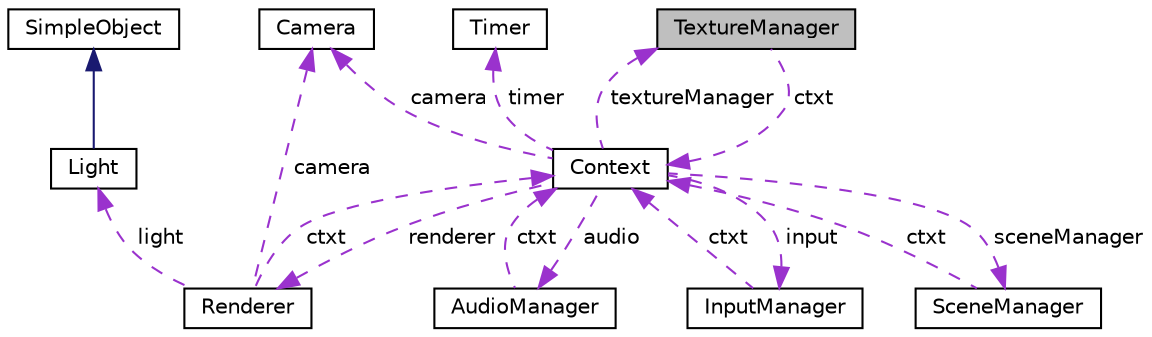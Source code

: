 digraph "TextureManager"
{
  edge [fontname="Helvetica",fontsize="10",labelfontname="Helvetica",labelfontsize="10"];
  node [fontname="Helvetica",fontsize="10",shape=record];
  Node1 [label="TextureManager",height=0.2,width=0.4,color="black", fillcolor="grey75", style="filled" fontcolor="black"];
  Node2 -> Node1 [dir="back",color="darkorchid3",fontsize="10",style="dashed",label=" ctxt" ,fontname="Helvetica"];
  Node2 [label="Context",height=0.2,width=0.4,color="black", fillcolor="white", style="filled",URL="$class_context.html"];
  Node3 -> Node2 [dir="back",color="darkorchid3",fontsize="10",style="dashed",label=" renderer" ,fontname="Helvetica"];
  Node3 [label="Renderer",height=0.2,width=0.4,color="black", fillcolor="white", style="filled",URL="$class_renderer.html"];
  Node4 -> Node3 [dir="back",color="darkorchid3",fontsize="10",style="dashed",label=" light" ,fontname="Helvetica"];
  Node4 [label="Light",height=0.2,width=0.4,color="black", fillcolor="white", style="filled",URL="$class_light.html"];
  Node5 -> Node4 [dir="back",color="midnightblue",fontsize="10",style="solid",fontname="Helvetica"];
  Node5 [label="SimpleObject",height=0.2,width=0.4,color="black", fillcolor="white", style="filled",URL="$class_simple_object.html"];
  Node2 -> Node3 [dir="back",color="darkorchid3",fontsize="10",style="dashed",label=" ctxt" ,fontname="Helvetica"];
  Node6 -> Node3 [dir="back",color="darkorchid3",fontsize="10",style="dashed",label=" camera" ,fontname="Helvetica"];
  Node6 [label="Camera",height=0.2,width=0.4,color="black", fillcolor="white", style="filled",URL="$class_camera.html"];
  Node7 -> Node2 [dir="back",color="darkorchid3",fontsize="10",style="dashed",label=" audio" ,fontname="Helvetica"];
  Node7 [label="AudioManager",height=0.2,width=0.4,color="black", fillcolor="white", style="filled",URL="$class_audio_manager.html"];
  Node2 -> Node7 [dir="back",color="darkorchid3",fontsize="10",style="dashed",label=" ctxt" ,fontname="Helvetica"];
  Node1 -> Node2 [dir="back",color="darkorchid3",fontsize="10",style="dashed",label=" textureManager" ,fontname="Helvetica"];
  Node6 -> Node2 [dir="back",color="darkorchid3",fontsize="10",style="dashed",label=" camera" ,fontname="Helvetica"];
  Node8 -> Node2 [dir="back",color="darkorchid3",fontsize="10",style="dashed",label=" input" ,fontname="Helvetica"];
  Node8 [label="InputManager",height=0.2,width=0.4,color="black", fillcolor="white", style="filled",URL="$class_input_manager.html"];
  Node2 -> Node8 [dir="back",color="darkorchid3",fontsize="10",style="dashed",label=" ctxt" ,fontname="Helvetica"];
  Node9 -> Node2 [dir="back",color="darkorchid3",fontsize="10",style="dashed",label=" sceneManager" ,fontname="Helvetica"];
  Node9 [label="SceneManager",height=0.2,width=0.4,color="black", fillcolor="white", style="filled",URL="$class_scene_manager.html"];
  Node2 -> Node9 [dir="back",color="darkorchid3",fontsize="10",style="dashed",label=" ctxt" ,fontname="Helvetica"];
  Node10 -> Node2 [dir="back",color="darkorchid3",fontsize="10",style="dashed",label=" timer" ,fontname="Helvetica"];
  Node10 [label="Timer",height=0.2,width=0.4,color="black", fillcolor="white", style="filled",URL="$class_timer.html"];
}
